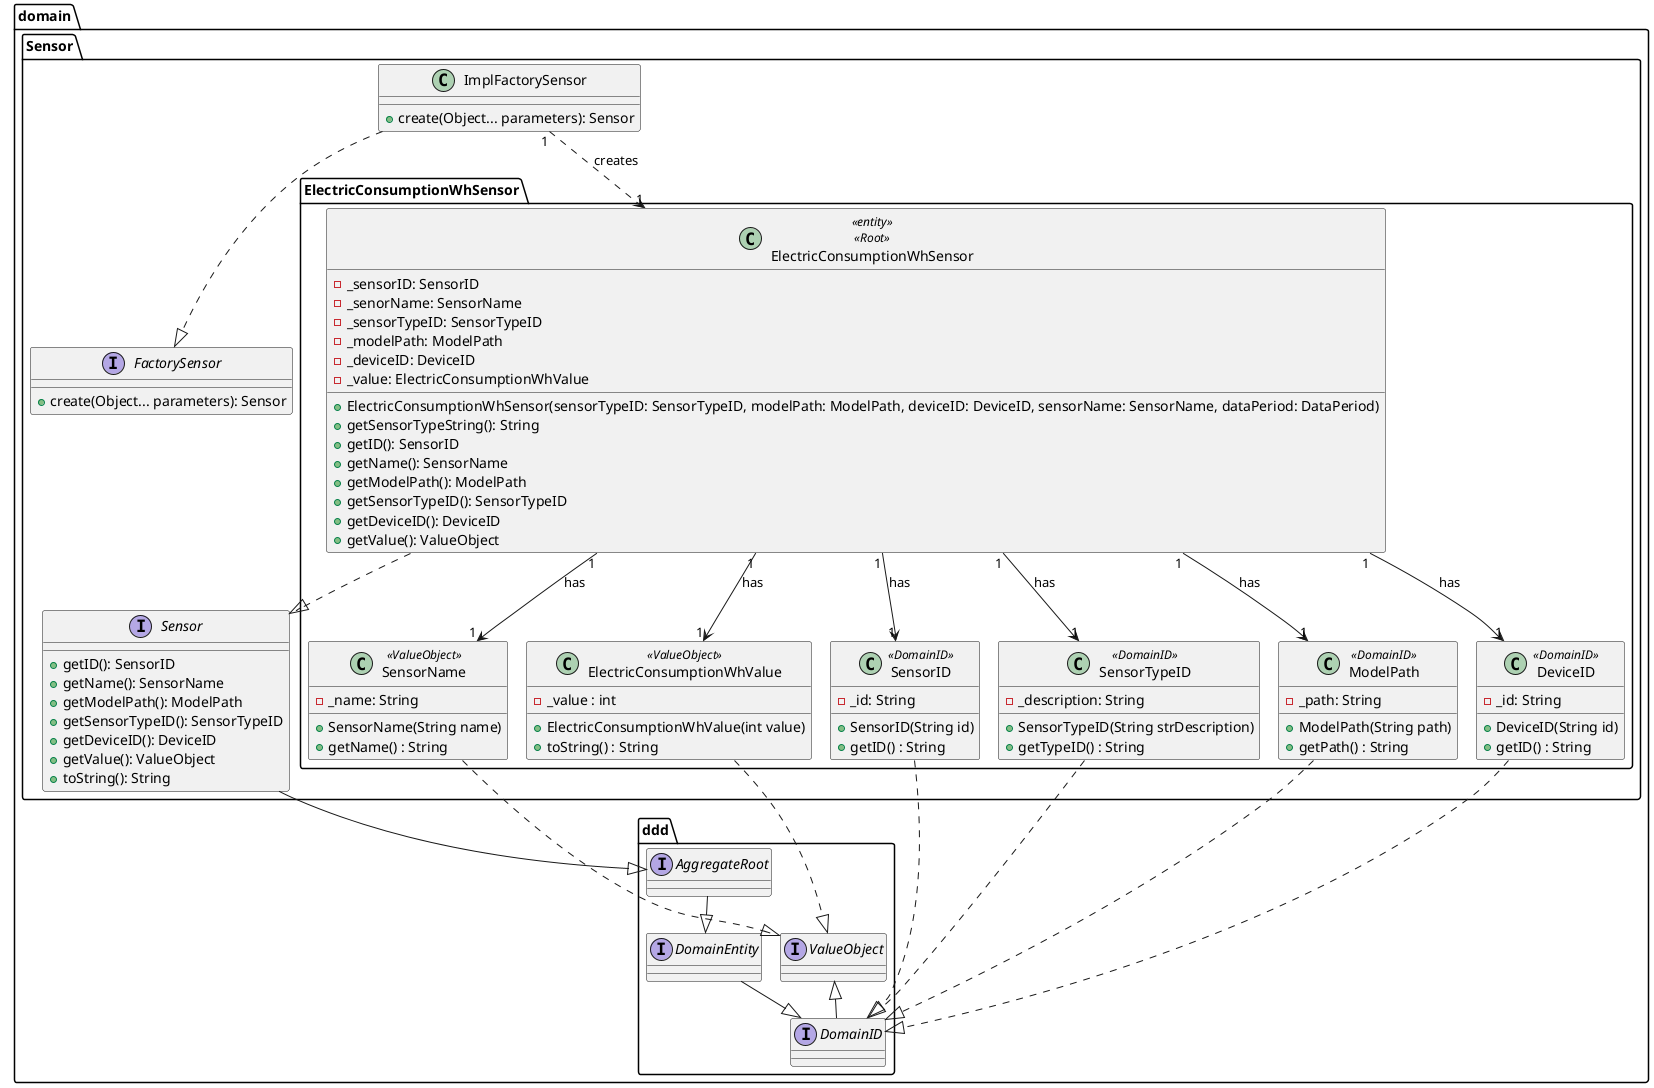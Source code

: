 @startuml
!pragma layout smetana

package domain.Sensor {
    interface FactorySensor {
        + create(Object... parameters): Sensor
    }

    class ImplFactorySensor {
        + create(Object... parameters): Sensor
    }

    interface Sensor {
            + getID(): SensorID
            + getName(): SensorName
            + getModelPath(): ModelPath
            + getSensorTypeID(): SensorTypeID
            + getDeviceID(): DeviceID
            + getValue(): ValueObject
            + toString(): String
    }
 }

package domain.Sensor.ElectricConsumptionWhSensor {

    class domain.Sensor.ElectricConsumptionWhSensor.ElectricConsumptionWhSensor <<entity>><<Root>>{
        - _sensorID: SensorID
        - _senorName: SensorName
        - _sensorTypeID: SensorTypeID
        - _modelPath: ModelPath
        - _deviceID: DeviceID
        - _value: ElectricConsumptionWhValue
        + ElectricConsumptionWhSensor(sensorTypeID: SensorTypeID, modelPath: ModelPath, deviceID: DeviceID, sensorName: SensorName, dataPeriod: DataPeriod)
        + getSensorTypeString(): String
        + getID(): SensorID
        + getName(): SensorName
        + getModelPath(): ModelPath
        + getSensorTypeID(): SensorTypeID
        + getDeviceID(): DeviceID
        + getValue(): ValueObject
    }

    class SensorName <<ValueObject>>{
            - _name: String
            + SensorName(String name)
            + getName() : String
    }

    class SensorID <<DomainID>>{
            - _id: String
            + SensorID(String id)
            + getID() : String
    }

    class ElectricConsumptionWhValue <<ValueObject>>{
            - _value : int
            + ElectricConsumptionWhValue(int value)
            + toString() : String
    }

     class SensorTypeID <<DomainID>>{
                    - _description: String
                    + SensorTypeID(String strDescription)
                    + getTypeID() : String
        }

        class ModelPath <<DomainID>>{
                    - _path: String
                    + ModelPath(String path)
                    + getPath() : String
        }

        class DeviceID <<DomainID>>{
                    - _id: String
                    + DeviceID(String id)
                    + getID() : String
        }
}


package domain.ddd {

  interface DomainEntity {
  }

  interface DomainID extends ValueObject{
  }

  interface AggregateRoot {
  }

  interface ValueObject {
  }
}

ImplFactorySensor ..|> FactorySensor
ImplFactorySensor "1" ..> "1" domain.Sensor.ElectricConsumptionWhSensor.ElectricConsumptionWhSensor : creates

domain.Sensor.ElectricConsumptionWhSensor.ElectricConsumptionWhSensor ..|> domain.Sensor.Sensor
domain.Sensor.ElectricConsumptionWhSensor.ElectricConsumptionWhSensor "1" --> "1" domain.Sensor.ElectricConsumptionWhSensor.ElectricConsumptionWhValue : has
domain.Sensor.ElectricConsumptionWhSensor.ElectricConsumptionWhSensor "1" -->  "1" SensorTypeID : has
domain.Sensor.ElectricConsumptionWhSensor.ElectricConsumptionWhSensor "1" -->  "1" ModelPath : has
domain.Sensor.ElectricConsumptionWhSensor.ElectricConsumptionWhSensor "1" -->  "1" SensorName : has
domain.Sensor.ElectricConsumptionWhSensor.ElectricConsumptionWhSensor "1" -->  "1" SensorID : has
domain.Sensor.ElectricConsumptionWhSensor.ElectricConsumptionWhSensor "1" -->  "1" DeviceID : has

domain.Sensor.ElectricConsumptionWhSensor.ElectricConsumptionWhValue ..|> domain.ddd.ValueObject
domain.Sensor.ElectricConsumptionWhSensor.SensorName ..|> domain.ddd.ValueObject

DomainEntity --|> DomainID
AggregateRoot --|> DomainEntity

domain.Sensor.Sensor --|> domain.ddd.AggregateRoot

SensorTypeID ..|> domain.ddd.DomainID
SensorID ..|> domain.ddd.DomainID
ModelPath ..|> domain.ddd.DomainID
DeviceID ..|> domain.ddd.DomainID

@enduml
